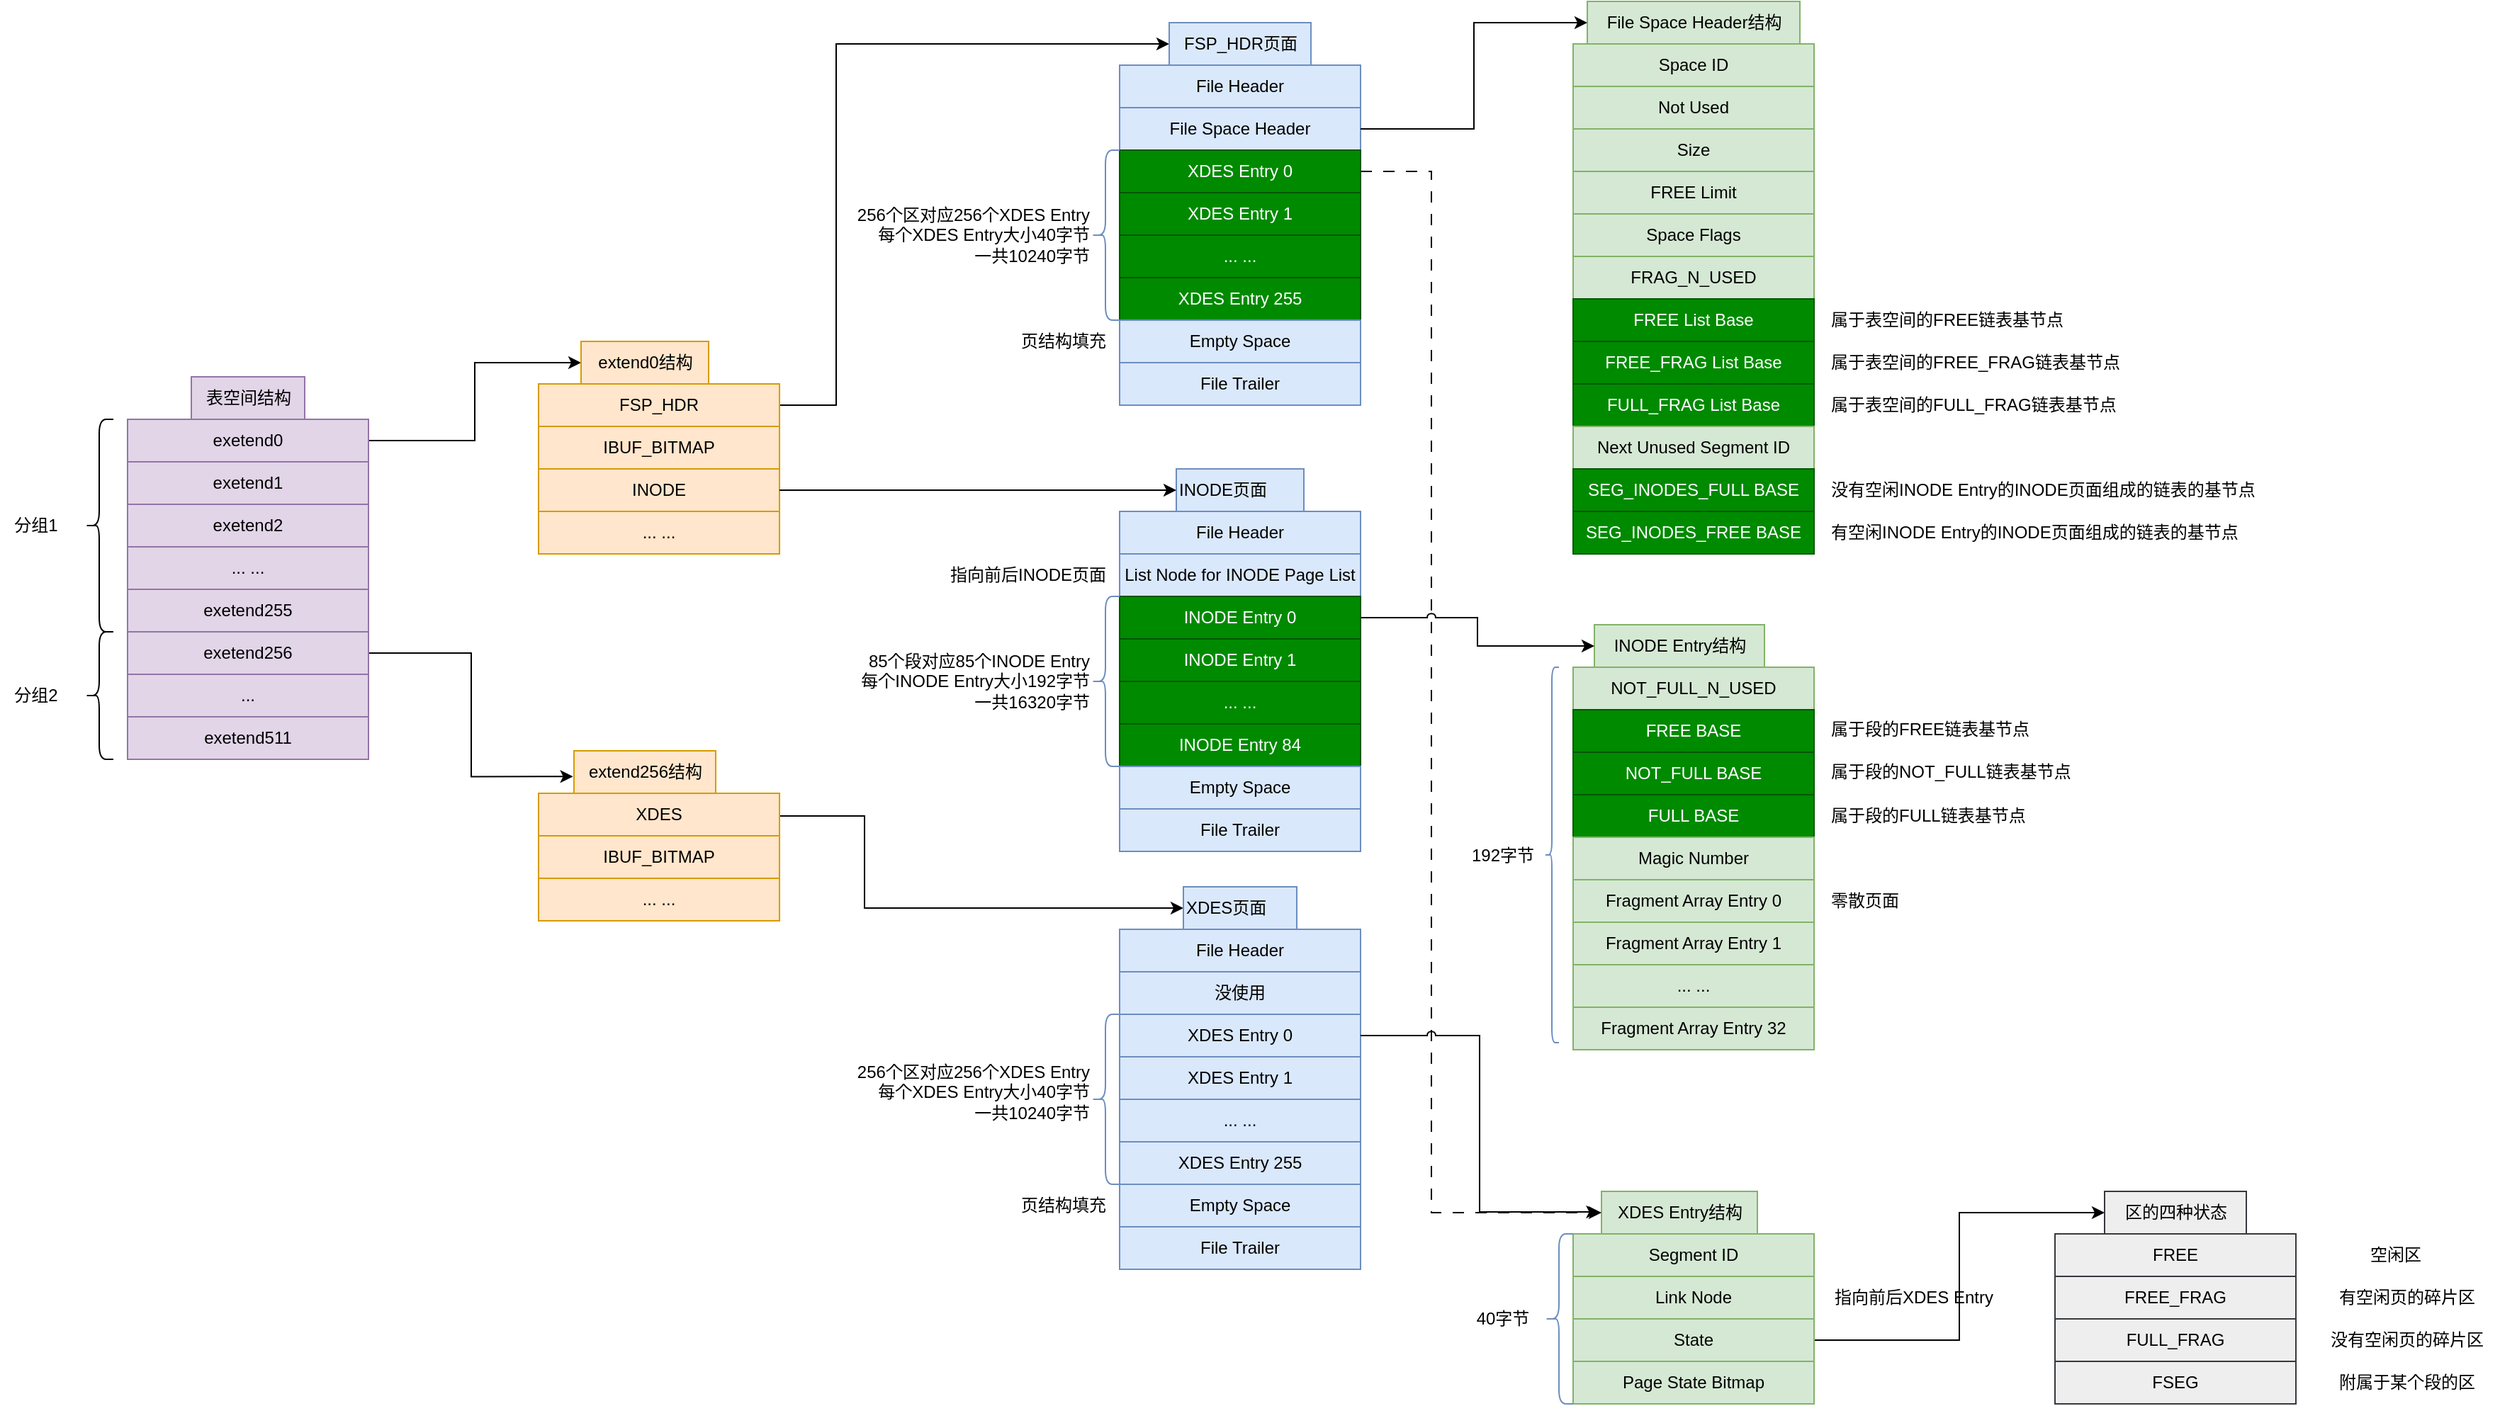 <mxfile version="28.0.4">
  <diagram name="第 1 页" id="rgwFNiHghhANI89tVdpM">
    <mxGraphModel dx="4187" dy="2652" grid="1" gridSize="10" guides="1" tooltips="1" connect="1" arrows="1" fold="1" page="1" pageScale="1" pageWidth="827" pageHeight="1169" math="0" shadow="0">
      <root>
        <mxCell id="0" />
        <mxCell id="1" parent="0" />
        <mxCell id="EhMjkwyOG2z3wr5U3yRt-1" value="" style="edgeStyle=elbowEdgeStyle;rounded=0;orthogonalLoop=1;jettySize=auto;html=1;" edge="1" parent="1" source="EhMjkwyOG2z3wr5U3yRt-2" target="EhMjkwyOG2z3wr5U3yRt-20">
          <mxGeometry relative="1" as="geometry">
            <mxPoint x="780" y="210" as="targetPoint" />
          </mxGeometry>
        </mxCell>
        <mxCell id="EhMjkwyOG2z3wr5U3yRt-2" value="&lt;font&gt;exetend0&lt;/font&gt;" style="rounded=0;whiteSpace=wrap;html=1;hachureGap=4;fontFamily=Helvetica;labelBackgroundColor=none;fillColor=#e1d5e7;strokeColor=#9673a6;" vertex="1" parent="1">
          <mxGeometry x="520" y="230" width="170" height="30" as="geometry" />
        </mxCell>
        <mxCell id="EhMjkwyOG2z3wr5U3yRt-3" value="exetend1" style="rounded=0;whiteSpace=wrap;html=1;hachureGap=4;fontFamily=Helvetica;labelBackgroundColor=none;fillColor=#e1d5e7;strokeColor=#9673a6;" vertex="1" parent="1">
          <mxGeometry x="520" y="260" width="170" height="30" as="geometry" />
        </mxCell>
        <mxCell id="EhMjkwyOG2z3wr5U3yRt-4" value="exetend2" style="rounded=0;whiteSpace=wrap;html=1;hachureGap=4;fontFamily=Helvetica;labelBackgroundColor=none;fillColor=#e1d5e7;strokeColor=#9673a6;" vertex="1" parent="1">
          <mxGeometry x="520" y="290" width="170" height="30" as="geometry" />
        </mxCell>
        <mxCell id="EhMjkwyOG2z3wr5U3yRt-5" value="... ..." style="rounded=0;whiteSpace=wrap;html=1;hachureGap=4;fontFamily=Helvetica;labelBackgroundColor=none;fillColor=#e1d5e7;strokeColor=#9673a6;" vertex="1" parent="1">
          <mxGeometry x="520" y="320" width="170" height="30" as="geometry" />
        </mxCell>
        <mxCell id="EhMjkwyOG2z3wr5U3yRt-6" value="exetend255" style="rounded=0;whiteSpace=wrap;html=1;hachureGap=4;fontFamily=Helvetica;labelBackgroundColor=none;fillColor=#e1d5e7;strokeColor=#9673a6;" vertex="1" parent="1">
          <mxGeometry x="520" y="350" width="170" height="30" as="geometry" />
        </mxCell>
        <mxCell id="EhMjkwyOG2z3wr5U3yRt-7" style="edgeStyle=orthogonalEdgeStyle;rounded=0;orthogonalLoop=1;jettySize=auto;html=1;entryX=-0.007;entryY=0.605;entryDx=0;entryDy=0;entryPerimeter=0;" edge="1" parent="1" source="EhMjkwyOG2z3wr5U3yRt-8" target="EhMjkwyOG2z3wr5U3yRt-25">
          <mxGeometry relative="1" as="geometry" />
        </mxCell>
        <mxCell id="EhMjkwyOG2z3wr5U3yRt-8" value="exetend256" style="rounded=0;whiteSpace=wrap;html=1;hachureGap=4;fontFamily=Helvetica;labelBackgroundColor=none;fillColor=#e1d5e7;strokeColor=#9673a6;" vertex="1" parent="1">
          <mxGeometry x="520" y="380" width="170" height="30" as="geometry" />
        </mxCell>
        <mxCell id="EhMjkwyOG2z3wr5U3yRt-9" value="..." style="rounded=0;whiteSpace=wrap;html=1;hachureGap=4;fontFamily=Helvetica;labelBackgroundColor=none;fillColor=#e1d5e7;strokeColor=#9673a6;" vertex="1" parent="1">
          <mxGeometry x="520" y="410" width="170" height="30" as="geometry" />
        </mxCell>
        <mxCell id="EhMjkwyOG2z3wr5U3yRt-10" value="exetend511" style="rounded=0;whiteSpace=wrap;html=1;hachureGap=4;fontFamily=Helvetica;labelBackgroundColor=none;fillColor=#e1d5e7;strokeColor=#9673a6;" vertex="1" parent="1">
          <mxGeometry x="520" y="440" width="170" height="30" as="geometry" />
        </mxCell>
        <mxCell id="EhMjkwyOG2z3wr5U3yRt-11" value="" style="shape=curlyBracket;whiteSpace=wrap;html=1;rounded=1;labelPosition=left;verticalLabelPosition=middle;align=right;verticalAlign=middle;" vertex="1" parent="1">
          <mxGeometry x="490" y="230" width="20" height="150" as="geometry" />
        </mxCell>
        <mxCell id="EhMjkwyOG2z3wr5U3yRt-12" value="分组1" style="text;html=1;align=center;verticalAlign=middle;resizable=0;points=[];autosize=1;strokeColor=none;fillColor=none;" vertex="1" parent="1">
          <mxGeometry x="430" y="290" width="50" height="30" as="geometry" />
        </mxCell>
        <mxCell id="EhMjkwyOG2z3wr5U3yRt-13" value="" style="shape=curlyBracket;whiteSpace=wrap;html=1;rounded=1;labelPosition=left;verticalLabelPosition=middle;align=right;verticalAlign=middle;" vertex="1" parent="1">
          <mxGeometry x="490" y="380" width="20" height="90" as="geometry" />
        </mxCell>
        <mxCell id="EhMjkwyOG2z3wr5U3yRt-14" value="分组2" style="text;html=1;align=center;verticalAlign=middle;resizable=0;points=[];autosize=1;strokeColor=none;fillColor=none;" vertex="1" parent="1">
          <mxGeometry x="430" y="410" width="50" height="30" as="geometry" />
        </mxCell>
        <mxCell id="EhMjkwyOG2z3wr5U3yRt-15" style="rounded=0;orthogonalLoop=1;jettySize=auto;html=1;edgeStyle=elbowEdgeStyle;exitX=1;exitY=0.5;exitDx=0;exitDy=0;" edge="1" parent="1" source="EhMjkwyOG2z3wr5U3yRt-16" target="EhMjkwyOG2z3wr5U3yRt-49">
          <mxGeometry relative="1" as="geometry">
            <mxPoint x="990" y="130" as="sourcePoint" />
            <Array as="points">
              <mxPoint x="1020" y="90" />
            </Array>
          </mxGeometry>
        </mxCell>
        <mxCell id="EhMjkwyOG2z3wr5U3yRt-16" value="&lt;font&gt;FSP_HDR&lt;/font&gt;" style="rounded=0;whiteSpace=wrap;html=1;hachureGap=4;fontFamily=Helvetica;labelBackgroundColor=none;fillColor=#ffe6cc;strokeColor=#d79b00;" vertex="1" parent="1">
          <mxGeometry x="810" y="205" width="170" height="30" as="geometry" />
        </mxCell>
        <mxCell id="EhMjkwyOG2z3wr5U3yRt-17" value="IBUF_BITMAP" style="rounded=0;whiteSpace=wrap;html=1;hachureGap=4;fontFamily=Helvetica;labelBackgroundColor=none;fillColor=#ffe6cc;strokeColor=#d79b00;" vertex="1" parent="1">
          <mxGeometry x="810" y="235" width="170" height="30" as="geometry" />
        </mxCell>
        <mxCell id="EhMjkwyOG2z3wr5U3yRt-18" value="INODE" style="rounded=0;whiteSpace=wrap;html=1;hachureGap=4;fontFamily=Helvetica;labelBackgroundColor=none;fillColor=#ffe6cc;strokeColor=#d79b00;" vertex="1" parent="1">
          <mxGeometry x="810" y="265" width="170" height="30" as="geometry" />
        </mxCell>
        <mxCell id="EhMjkwyOG2z3wr5U3yRt-19" value="... ..." style="rounded=0;whiteSpace=wrap;html=1;hachureGap=4;fontFamily=Helvetica;labelBackgroundColor=none;fillColor=#ffe6cc;strokeColor=#d79b00;" vertex="1" parent="1">
          <mxGeometry x="810" y="295" width="170" height="30" as="geometry" />
        </mxCell>
        <mxCell id="EhMjkwyOG2z3wr5U3yRt-20" value="extend0结构" style="text;html=1;align=center;verticalAlign=middle;resizable=0;points=[];autosize=1;strokeColor=#d79b00;fillColor=#ffe6cc;" vertex="1" parent="1">
          <mxGeometry x="840" y="175" width="90" height="30" as="geometry" />
        </mxCell>
        <mxCell id="EhMjkwyOG2z3wr5U3yRt-21" value="表空间结构" style="text;html=1;align=center;verticalAlign=middle;resizable=0;points=[];autosize=1;strokeColor=#9673a6;fillColor=#e1d5e7;" vertex="1" parent="1">
          <mxGeometry x="565" y="200" width="80" height="30" as="geometry" />
        </mxCell>
        <mxCell id="EhMjkwyOG2z3wr5U3yRt-82" style="edgeStyle=orthogonalEdgeStyle;rounded=0;orthogonalLoop=1;jettySize=auto;html=1;exitX=1;exitY=0.5;exitDx=0;exitDy=0;" edge="1" parent="1" source="EhMjkwyOG2z3wr5U3yRt-22" target="EhMjkwyOG2z3wr5U3yRt-75">
          <mxGeometry relative="1" as="geometry">
            <Array as="points">
              <mxPoint x="1040" y="510" />
              <mxPoint x="1040" y="575" />
            </Array>
          </mxGeometry>
        </mxCell>
        <mxCell id="EhMjkwyOG2z3wr5U3yRt-22" value="&lt;font&gt;XDES&lt;/font&gt;" style="rounded=0;whiteSpace=wrap;html=1;hachureGap=4;fontFamily=Helvetica;labelBackgroundColor=none;fillColor=#ffe6cc;strokeColor=#d79b00;" vertex="1" parent="1">
          <mxGeometry x="810" y="494" width="170" height="30" as="geometry" />
        </mxCell>
        <mxCell id="EhMjkwyOG2z3wr5U3yRt-23" value="IBUF_BITMAP" style="rounded=0;whiteSpace=wrap;html=1;hachureGap=4;fontFamily=Helvetica;labelBackgroundColor=none;fillColor=#ffe6cc;strokeColor=#d79b00;" vertex="1" parent="1">
          <mxGeometry x="810" y="524" width="170" height="30" as="geometry" />
        </mxCell>
        <mxCell id="EhMjkwyOG2z3wr5U3yRt-24" value="... ..." style="rounded=0;whiteSpace=wrap;html=1;hachureGap=4;fontFamily=Helvetica;labelBackgroundColor=none;fillColor=#ffe6cc;strokeColor=#d79b00;" vertex="1" parent="1">
          <mxGeometry x="810" y="554" width="170" height="30" as="geometry" />
        </mxCell>
        <mxCell id="EhMjkwyOG2z3wr5U3yRt-25" value="extend256结构" style="text;html=1;align=center;verticalAlign=middle;resizable=0;points=[];autosize=1;strokeColor=#d79b00;fillColor=#ffe6cc;" vertex="1" parent="1">
          <mxGeometry x="835" y="464" width="100" height="30" as="geometry" />
        </mxCell>
        <mxCell id="EhMjkwyOG2z3wr5U3yRt-26" value="Segment ID" style="rounded=0;whiteSpace=wrap;html=1;hachureGap=4;fontFamily=Helvetica;labelBackgroundColor=none;fillColor=#d5e8d4;strokeColor=#82b366;" vertex="1" parent="1">
          <mxGeometry x="1540" y="805" width="170" height="30" as="geometry" />
        </mxCell>
        <mxCell id="EhMjkwyOG2z3wr5U3yRt-27" value="Link Node" style="rounded=0;whiteSpace=wrap;html=1;hachureGap=4;fontFamily=Helvetica;labelBackgroundColor=none;fillColor=#d5e8d4;strokeColor=#82b366;" vertex="1" parent="1">
          <mxGeometry x="1540" y="835" width="170" height="30" as="geometry" />
        </mxCell>
        <mxCell id="EhMjkwyOG2z3wr5U3yRt-118" style="edgeStyle=elbowEdgeStyle;shape=connector;rounded=0;orthogonalLoop=1;jettySize=auto;html=1;strokeColor=default;align=center;verticalAlign=middle;fontFamily=Helvetica;fontSize=11;fontColor=default;labelBackgroundColor=default;endArrow=classic;" edge="1" parent="1" source="EhMjkwyOG2z3wr5U3yRt-28" target="EhMjkwyOG2z3wr5U3yRt-124">
          <mxGeometry relative="1" as="geometry">
            <mxPoint x="1840.0" y="880" as="targetPoint" />
          </mxGeometry>
        </mxCell>
        <mxCell id="EhMjkwyOG2z3wr5U3yRt-28" value="State" style="rounded=0;whiteSpace=wrap;html=1;hachureGap=4;fontFamily=Helvetica;labelBackgroundColor=none;fillColor=#d5e8d4;strokeColor=#82b366;" vertex="1" parent="1">
          <mxGeometry x="1540" y="865" width="170" height="30" as="geometry" />
        </mxCell>
        <mxCell id="EhMjkwyOG2z3wr5U3yRt-29" value="XDES Entry结构" style="text;html=1;align=center;verticalAlign=middle;resizable=0;points=[];autosize=1;strokeColor=#82b366;fillColor=#d5e8d4;" vertex="1" parent="1">
          <mxGeometry x="1560" y="775" width="110" height="30" as="geometry" />
        </mxCell>
        <mxCell id="EhMjkwyOG2z3wr5U3yRt-30" value="Page State Bitmap" style="rounded=0;whiteSpace=wrap;html=1;hachureGap=4;fontFamily=Helvetica;labelBackgroundColor=none;fillColor=#d5e8d4;strokeColor=#82b366;" vertex="1" parent="1">
          <mxGeometry x="1540" y="895" width="170" height="30" as="geometry" />
        </mxCell>
        <mxCell id="EhMjkwyOG2z3wr5U3yRt-31" value="指向前后XDES Entry" style="text;html=1;align=center;verticalAlign=middle;resizable=0;points=[];autosize=1;strokeColor=none;fillColor=none;" vertex="1" parent="1">
          <mxGeometry x="1710" y="835" width="140" height="30" as="geometry" />
        </mxCell>
        <mxCell id="EhMjkwyOG2z3wr5U3yRt-32" value="NOT_FULL_N_USED" style="rounded=0;whiteSpace=wrap;html=1;hachureGap=4;fontFamily=Helvetica;labelBackgroundColor=none;fillColor=#d5e8d4;strokeColor=#82b366;" vertex="1" parent="1">
          <mxGeometry x="1540" y="405" width="170" height="30" as="geometry" />
        </mxCell>
        <mxCell id="EhMjkwyOG2z3wr5U3yRt-33" value="FREE BASE" style="rounded=0;whiteSpace=wrap;html=1;hachureGap=4;fontFamily=Helvetica;labelBackgroundColor=none;fillColor=#008a00;strokeColor=#005700;fontColor=#ffffff;" vertex="1" parent="1">
          <mxGeometry x="1540" y="435" width="170" height="30" as="geometry" />
        </mxCell>
        <mxCell id="EhMjkwyOG2z3wr5U3yRt-34" value="NOT_FULL BASE" style="rounded=0;whiteSpace=wrap;html=1;hachureGap=4;fontFamily=Helvetica;labelBackgroundColor=none;fillColor=#008a00;strokeColor=#005700;fontColor=#ffffff;" vertex="1" parent="1">
          <mxGeometry x="1540" y="465" width="170" height="30" as="geometry" />
        </mxCell>
        <mxCell id="EhMjkwyOG2z3wr5U3yRt-35" value="INODE Entry结构" style="text;html=1;align=center;verticalAlign=middle;resizable=0;points=[];autosize=1;strokeColor=#82b366;fillColor=#d5e8d4;" vertex="1" parent="1">
          <mxGeometry x="1555" y="375" width="120" height="30" as="geometry" />
        </mxCell>
        <mxCell id="EhMjkwyOG2z3wr5U3yRt-36" value="FULL BASE" style="rounded=0;whiteSpace=wrap;html=1;hachureGap=4;fontFamily=Helvetica;labelBackgroundColor=none;fillColor=#008a00;strokeColor=#005700;fontColor=#ffffff;" vertex="1" parent="1">
          <mxGeometry x="1540" y="495" width="170" height="30" as="geometry" />
        </mxCell>
        <mxCell id="EhMjkwyOG2z3wr5U3yRt-37" value="指向前后INODE页面" style="text;html=1;align=center;verticalAlign=middle;resizable=0;points=[];autosize=1;strokeColor=none;fillColor=none;" vertex="1" parent="1">
          <mxGeometry x="1090" y="325" width="130" height="30" as="geometry" />
        </mxCell>
        <mxCell id="EhMjkwyOG2z3wr5U3yRt-38" value="Magic Number" style="rounded=0;whiteSpace=wrap;html=1;hachureGap=4;fontFamily=Helvetica;labelBackgroundColor=none;fillColor=#d5e8d4;strokeColor=#82b366;" vertex="1" parent="1">
          <mxGeometry x="1540" y="525" width="170" height="30" as="geometry" />
        </mxCell>
        <mxCell id="EhMjkwyOG2z3wr5U3yRt-39" value="Fragment Array Entry 0" style="rounded=0;whiteSpace=wrap;html=1;hachureGap=4;fontFamily=Helvetica;labelBackgroundColor=none;fillColor=#d5e8d4;strokeColor=#82b366;" vertex="1" parent="1">
          <mxGeometry x="1540" y="555" width="170" height="30" as="geometry" />
        </mxCell>
        <mxCell id="EhMjkwyOG2z3wr5U3yRt-40" value="Fragment Array Entry 1" style="rounded=0;whiteSpace=wrap;html=1;hachureGap=4;fontFamily=Helvetica;labelBackgroundColor=none;fillColor=#d5e8d4;strokeColor=#82b366;" vertex="1" parent="1">
          <mxGeometry x="1540" y="585" width="170" height="30" as="geometry" />
        </mxCell>
        <mxCell id="EhMjkwyOG2z3wr5U3yRt-41" value="... ..." style="rounded=0;whiteSpace=wrap;html=1;hachureGap=4;fontFamily=Helvetica;labelBackgroundColor=none;fillColor=#d5e8d4;strokeColor=#82b366;" vertex="1" parent="1">
          <mxGeometry x="1540" y="615" width="170" height="30" as="geometry" />
        </mxCell>
        <mxCell id="EhMjkwyOG2z3wr5U3yRt-42" value="Fragment Array Entry 32" style="rounded=0;whiteSpace=wrap;html=1;hachureGap=4;fontFamily=Helvetica;labelBackgroundColor=none;fillColor=#d5e8d4;strokeColor=#82b366;" vertex="1" parent="1">
          <mxGeometry x="1540" y="645" width="170" height="30" as="geometry" />
        </mxCell>
        <mxCell id="EhMjkwyOG2z3wr5U3yRt-43" value="零散页面" style="text;html=1;align=left;verticalAlign=middle;resizable=0;points=[];autosize=1;strokeColor=none;fillColor=none;" vertex="1" parent="1">
          <mxGeometry x="1720" y="555" width="70" height="30" as="geometry" />
        </mxCell>
        <mxCell id="EhMjkwyOG2z3wr5U3yRt-44" value="File Header" style="rounded=0;whiteSpace=wrap;html=1;hachureGap=4;fontFamily=Helvetica;labelBackgroundColor=none;fillColor=#dae8fc;strokeColor=#6c8ebf;" vertex="1" parent="1">
          <mxGeometry x="1220" y="-20" width="170" height="30" as="geometry" />
        </mxCell>
        <mxCell id="EhMjkwyOG2z3wr5U3yRt-45" value="File Space Header" style="rounded=0;whiteSpace=wrap;html=1;hachureGap=4;fontFamily=Helvetica;labelBackgroundColor=none;fillColor=#dae8fc;strokeColor=#6c8ebf;" vertex="1" parent="1">
          <mxGeometry x="1220" y="10" width="170" height="30" as="geometry" />
        </mxCell>
        <mxCell id="EhMjkwyOG2z3wr5U3yRt-108" style="edgeStyle=elbowEdgeStyle;shape=connector;rounded=0;orthogonalLoop=1;jettySize=auto;html=1;strokeColor=default;align=center;verticalAlign=middle;fontFamily=Helvetica;fontSize=11;fontColor=default;labelBackgroundColor=default;endArrow=classic;jumpStyle=arc;dashed=1;dashPattern=8 8;" edge="1" parent="1" source="EhMjkwyOG2z3wr5U3yRt-46">
          <mxGeometry relative="1" as="geometry">
            <mxPoint x="1560.0" y="790.0" as="targetPoint" />
            <Array as="points">
              <mxPoint x="1440" y="430" />
            </Array>
          </mxGeometry>
        </mxCell>
        <mxCell id="EhMjkwyOG2z3wr5U3yRt-46" value="&lt;span style=&quot;text-wrap-mode: nowrap;&quot;&gt;XDES Entry 0&lt;/span&gt;" style="rounded=0;whiteSpace=wrap;html=1;hachureGap=4;fontFamily=Helvetica;labelBackgroundColor=none;fillColor=#008a00;strokeColor=#005700;fontColor=#ffffff;" vertex="1" parent="1">
          <mxGeometry x="1220" y="40" width="170" height="30" as="geometry" />
        </mxCell>
        <mxCell id="EhMjkwyOG2z3wr5U3yRt-47" value="&lt;span style=&quot;text-wrap-mode: nowrap;&quot;&gt;XDES Entry 1&lt;/span&gt;" style="rounded=0;whiteSpace=wrap;html=1;hachureGap=4;fontFamily=Helvetica;labelBackgroundColor=none;fillColor=#008a00;strokeColor=#005700;fontColor=#ffffff;" vertex="1" parent="1">
          <mxGeometry x="1220" y="70" width="170" height="30" as="geometry" />
        </mxCell>
        <mxCell id="EhMjkwyOG2z3wr5U3yRt-48" value="... ..." style="rounded=0;whiteSpace=wrap;html=1;hachureGap=4;fontFamily=Helvetica;labelBackgroundColor=none;fillColor=#008a00;strokeColor=#005700;fontColor=#ffffff;" vertex="1" parent="1">
          <mxGeometry x="1220" y="100" width="170" height="30" as="geometry" />
        </mxCell>
        <mxCell id="EhMjkwyOG2z3wr5U3yRt-49" value="FSP_HDR页面" style="text;html=1;align=center;verticalAlign=middle;resizable=0;points=[];autosize=1;strokeColor=#6c8ebf;fillColor=#dae8fc;" vertex="1" parent="1">
          <mxGeometry x="1255" y="-50" width="100" height="30" as="geometry" />
        </mxCell>
        <mxCell id="EhMjkwyOG2z3wr5U3yRt-50" value="&lt;span style=&quot;text-wrap-mode: nowrap;&quot;&gt;XDES Entry 255&lt;/span&gt;" style="rounded=0;whiteSpace=wrap;html=1;hachureGap=4;fontFamily=Helvetica;labelBackgroundColor=none;fillColor=#008a00;strokeColor=#005700;fontColor=#ffffff;" vertex="1" parent="1">
          <mxGeometry x="1220" y="130" width="170" height="30" as="geometry" />
        </mxCell>
        <mxCell id="EhMjkwyOG2z3wr5U3yRt-51" value="" style="shape=curlyBracket;whiteSpace=wrap;html=1;rounded=1;labelPosition=left;verticalLabelPosition=middle;align=right;verticalAlign=middle;rotation=0;fillColor=#dae8fc;strokeColor=#6c8ebf;" vertex="1" parent="1">
          <mxGeometry x="1200" y="40" width="20" height="120" as="geometry" />
        </mxCell>
        <mxCell id="EhMjkwyOG2z3wr5U3yRt-52" value="256个区对应256个XDES Entry&lt;br&gt;每个XDES Entry大小40字节&lt;br&gt;一共10240字节" style="text;html=1;align=right;verticalAlign=middle;resizable=0;points=[];autosize=1;strokeColor=none;fillColor=none;" vertex="1" parent="1">
          <mxGeometry x="1010" y="70" width="190" height="60" as="geometry" />
        </mxCell>
        <mxCell id="EhMjkwyOG2z3wr5U3yRt-53" value="&lt;span style=&quot;text-wrap-mode: nowrap;&quot;&gt;Empty Space&lt;/span&gt;" style="rounded=0;whiteSpace=wrap;html=1;hachureGap=4;fontFamily=Helvetica;labelBackgroundColor=none;fillColor=#dae8fc;strokeColor=#6c8ebf;" vertex="1" parent="1">
          <mxGeometry x="1220" y="160" width="170" height="30" as="geometry" />
        </mxCell>
        <mxCell id="EhMjkwyOG2z3wr5U3yRt-54" value="File Trailer" style="rounded=0;whiteSpace=wrap;html=1;hachureGap=4;fontFamily=Helvetica;labelBackgroundColor=none;fillColor=#dae8fc;strokeColor=#6c8ebf;" vertex="1" parent="1">
          <mxGeometry x="1220" y="190" width="170" height="30" as="geometry" />
        </mxCell>
        <mxCell id="EhMjkwyOG2z3wr5U3yRt-55" value="页结构填充" style="text;html=1;align=center;verticalAlign=middle;resizable=0;points=[];autosize=1;strokeColor=none;fillColor=none;" vertex="1" parent="1">
          <mxGeometry x="1140" y="160" width="80" height="30" as="geometry" />
        </mxCell>
        <mxCell id="EhMjkwyOG2z3wr5U3yRt-56" value="Space ID" style="rounded=0;whiteSpace=wrap;html=1;hachureGap=4;fontFamily=Helvetica;labelBackgroundColor=none;fillColor=#d5e8d4;strokeColor=#82b366;" vertex="1" parent="1">
          <mxGeometry x="1540" y="-35" width="170" height="30" as="geometry" />
        </mxCell>
        <mxCell id="EhMjkwyOG2z3wr5U3yRt-57" value="Not Used" style="rounded=0;whiteSpace=wrap;html=1;hachureGap=4;fontFamily=Helvetica;labelBackgroundColor=none;fillColor=#d5e8d4;strokeColor=#82b366;" vertex="1" parent="1">
          <mxGeometry x="1540" y="-5" width="170" height="30" as="geometry" />
        </mxCell>
        <mxCell id="EhMjkwyOG2z3wr5U3yRt-58" value="&lt;span style=&quot;text-wrap-mode: nowrap;&quot;&gt;Size&lt;/span&gt;" style="rounded=0;whiteSpace=wrap;html=1;hachureGap=4;fontFamily=Helvetica;labelBackgroundColor=none;fillColor=#d5e8d4;strokeColor=#82b366;" vertex="1" parent="1">
          <mxGeometry x="1540" y="25" width="170" height="30" as="geometry" />
        </mxCell>
        <mxCell id="EhMjkwyOG2z3wr5U3yRt-59" value="FREE Limit" style="rounded=0;whiteSpace=wrap;html=1;hachureGap=4;fontFamily=Helvetica;labelBackgroundColor=none;fillColor=#d5e8d4;strokeColor=#82b366;" vertex="1" parent="1">
          <mxGeometry x="1540" y="55" width="170" height="30" as="geometry" />
        </mxCell>
        <mxCell id="EhMjkwyOG2z3wr5U3yRt-60" value="Space Flags" style="rounded=0;whiteSpace=wrap;html=1;hachureGap=4;fontFamily=Helvetica;labelBackgroundColor=none;fillColor=#d5e8d4;strokeColor=#82b366;" vertex="1" parent="1">
          <mxGeometry x="1540" y="85" width="170" height="30" as="geometry" />
        </mxCell>
        <mxCell id="EhMjkwyOG2z3wr5U3yRt-61" value="File Space Header结构" style="text;html=1;align=center;verticalAlign=middle;resizable=0;points=[];autosize=1;strokeColor=#82b366;fillColor=#d5e8d4;" vertex="1" parent="1">
          <mxGeometry x="1550" y="-65" width="150" height="30" as="geometry" />
        </mxCell>
        <mxCell id="EhMjkwyOG2z3wr5U3yRt-62" value="FRAG_N_USED" style="rounded=0;whiteSpace=wrap;html=1;hachureGap=4;fontFamily=Helvetica;labelBackgroundColor=none;fillColor=#d5e8d4;strokeColor=#82b366;" vertex="1" parent="1">
          <mxGeometry x="1540" y="115" width="170" height="30" as="geometry" />
        </mxCell>
        <mxCell id="EhMjkwyOG2z3wr5U3yRt-63" value="FREE List Base" style="rounded=0;whiteSpace=wrap;html=1;hachureGap=4;fontFamily=Helvetica;labelBackgroundColor=none;fillColor=#008a00;strokeColor=#005700;fontColor=#ffffff;" vertex="1" parent="1">
          <mxGeometry x="1540" y="145" width="170" height="30" as="geometry" />
        </mxCell>
        <mxCell id="EhMjkwyOG2z3wr5U3yRt-64" value="FREE_FRAG List Base" style="rounded=0;whiteSpace=wrap;html=1;hachureGap=4;fontFamily=Helvetica;labelBackgroundColor=none;fillColor=#008a00;strokeColor=#005700;fontColor=#ffffff;" vertex="1" parent="1">
          <mxGeometry x="1540" y="175" width="170" height="30" as="geometry" />
        </mxCell>
        <mxCell id="EhMjkwyOG2z3wr5U3yRt-65" style="edgeStyle=elbowEdgeStyle;rounded=0;orthogonalLoop=1;jettySize=auto;html=1;exitX=1;exitY=0.5;exitDx=0;exitDy=0;" edge="1" parent="1" source="EhMjkwyOG2z3wr5U3yRt-45" target="EhMjkwyOG2z3wr5U3yRt-61">
          <mxGeometry relative="1" as="geometry">
            <mxPoint x="1520" y="-30" as="targetPoint" />
          </mxGeometry>
        </mxCell>
        <mxCell id="EhMjkwyOG2z3wr5U3yRt-66" value="FULL_FRAG List Base" style="rounded=0;whiteSpace=wrap;html=1;hachureGap=4;fontFamily=Helvetica;labelBackgroundColor=none;fillColor=#008a00;strokeColor=#005700;fontColor=#ffffff;" vertex="1" parent="1">
          <mxGeometry x="1540" y="205" width="170" height="30" as="geometry" />
        </mxCell>
        <mxCell id="EhMjkwyOG2z3wr5U3yRt-67" value="Next Unused Segment ID" style="rounded=0;whiteSpace=wrap;html=1;hachureGap=4;fontFamily=Helvetica;labelBackgroundColor=none;fillColor=#d5e8d4;strokeColor=#82b366;" vertex="1" parent="1">
          <mxGeometry x="1540" y="235" width="170" height="30" as="geometry" />
        </mxCell>
        <mxCell id="EhMjkwyOG2z3wr5U3yRt-68" value="SEG_INODES_FULL BASE" style="rounded=0;whiteSpace=wrap;html=1;hachureGap=4;fontFamily=Helvetica;labelBackgroundColor=none;fillColor=#008a00;strokeColor=#005700;fontColor=#ffffff;" vertex="1" parent="1">
          <mxGeometry x="1540" y="265" width="170" height="30" as="geometry" />
        </mxCell>
        <mxCell id="EhMjkwyOG2z3wr5U3yRt-69" value="SEG_INODES_FREE BASE" style="rounded=0;whiteSpace=wrap;html=1;hachureGap=4;fontFamily=Helvetica;labelBackgroundColor=none;fillColor=#008a00;strokeColor=#005700;fontColor=#ffffff;" vertex="1" parent="1">
          <mxGeometry x="1540" y="295" width="170" height="30" as="geometry" />
        </mxCell>
        <mxCell id="EhMjkwyOG2z3wr5U3yRt-70" value="File Header" style="rounded=0;whiteSpace=wrap;html=1;hachureGap=4;fontFamily=Helvetica;labelBackgroundColor=none;fillColor=#dae8fc;strokeColor=#6c8ebf;" vertex="1" parent="1">
          <mxGeometry x="1220" y="590" width="170" height="30" as="geometry" />
        </mxCell>
        <mxCell id="EhMjkwyOG2z3wr5U3yRt-71" value="没使用" style="rounded=0;whiteSpace=wrap;html=1;hachureGap=4;fontFamily=Helvetica;labelBackgroundColor=none;fillColor=#dae8fc;strokeColor=#6c8ebf;" vertex="1" parent="1">
          <mxGeometry x="1220" y="620" width="170" height="30" as="geometry" />
        </mxCell>
        <mxCell id="EhMjkwyOG2z3wr5U3yRt-72" value="&lt;span style=&quot;text-wrap-mode: nowrap;&quot;&gt;XDES Entry 0&lt;/span&gt;" style="rounded=0;whiteSpace=wrap;html=1;hachureGap=4;fontFamily=Helvetica;labelBackgroundColor=none;fillColor=#dae8fc;strokeColor=#6c8ebf;" vertex="1" parent="1">
          <mxGeometry x="1220" y="650" width="170" height="30" as="geometry" />
        </mxCell>
        <mxCell id="EhMjkwyOG2z3wr5U3yRt-73" value="&lt;span style=&quot;text-wrap-mode: nowrap;&quot;&gt;XDES Entry 1&lt;/span&gt;" style="rounded=0;whiteSpace=wrap;html=1;hachureGap=4;fontFamily=Helvetica;labelBackgroundColor=none;fillColor=#dae8fc;strokeColor=#6c8ebf;" vertex="1" parent="1">
          <mxGeometry x="1220" y="680" width="170" height="30" as="geometry" />
        </mxCell>
        <mxCell id="EhMjkwyOG2z3wr5U3yRt-74" value="... ..." style="rounded=0;whiteSpace=wrap;html=1;hachureGap=4;fontFamily=Helvetica;labelBackgroundColor=none;fillColor=#dae8fc;strokeColor=#6c8ebf;" vertex="1" parent="1">
          <mxGeometry x="1220" y="710" width="170" height="30" as="geometry" />
        </mxCell>
        <mxCell id="EhMjkwyOG2z3wr5U3yRt-75" value="XDES页面" style="text;html=1;align=left;verticalAlign=middle;resizable=0;points=[];autosize=1;strokeColor=#6c8ebf;fillColor=#dae8fc;" vertex="1" parent="1">
          <mxGeometry x="1265" y="560" width="80" height="30" as="geometry" />
        </mxCell>
        <mxCell id="EhMjkwyOG2z3wr5U3yRt-76" value="&lt;span style=&quot;text-wrap-mode: nowrap;&quot;&gt;XDES Entry 255&lt;/span&gt;" style="rounded=0;whiteSpace=wrap;html=1;hachureGap=4;fontFamily=Helvetica;labelBackgroundColor=none;fillColor=#dae8fc;strokeColor=#6c8ebf;" vertex="1" parent="1">
          <mxGeometry x="1220" y="740" width="170" height="30" as="geometry" />
        </mxCell>
        <mxCell id="EhMjkwyOG2z3wr5U3yRt-77" value="" style="shape=curlyBracket;whiteSpace=wrap;html=1;rounded=1;labelPosition=left;verticalLabelPosition=middle;align=right;verticalAlign=middle;rotation=0;fillColor=#dae8fc;strokeColor=#6c8ebf;" vertex="1" parent="1">
          <mxGeometry x="1200" y="650" width="20" height="120" as="geometry" />
        </mxCell>
        <mxCell id="EhMjkwyOG2z3wr5U3yRt-78" value="256个区对应256个XDES Entry&lt;br&gt;每个XDES Entry大小40字节&lt;br&gt;一共10240字节" style="text;html=1;align=right;verticalAlign=middle;resizable=0;points=[];autosize=1;strokeColor=none;fillColor=none;" vertex="1" parent="1">
          <mxGeometry x="1010" y="675" width="190" height="60" as="geometry" />
        </mxCell>
        <mxCell id="EhMjkwyOG2z3wr5U3yRt-79" value="&lt;span style=&quot;text-wrap-mode: nowrap;&quot;&gt;Empty Space&lt;/span&gt;" style="rounded=0;whiteSpace=wrap;html=1;hachureGap=4;fontFamily=Helvetica;labelBackgroundColor=none;fillColor=#dae8fc;strokeColor=#6c8ebf;" vertex="1" parent="1">
          <mxGeometry x="1220" y="770" width="170" height="30" as="geometry" />
        </mxCell>
        <mxCell id="EhMjkwyOG2z3wr5U3yRt-80" value="File Trailer" style="rounded=0;whiteSpace=wrap;html=1;hachureGap=4;fontFamily=Helvetica;labelBackgroundColor=none;fillColor=#dae8fc;strokeColor=#6c8ebf;" vertex="1" parent="1">
          <mxGeometry x="1220" y="800" width="170" height="30" as="geometry" />
        </mxCell>
        <mxCell id="EhMjkwyOG2z3wr5U3yRt-81" value="页结构填充" style="text;html=1;align=center;verticalAlign=middle;resizable=0;points=[];autosize=1;strokeColor=none;fillColor=none;" vertex="1" parent="1">
          <mxGeometry x="1140" y="770" width="80" height="30" as="geometry" />
        </mxCell>
        <mxCell id="EhMjkwyOG2z3wr5U3yRt-83" value="File Header" style="rounded=0;whiteSpace=wrap;html=1;hachureGap=4;fontFamily=Helvetica;labelBackgroundColor=none;fillColor=#dae8fc;strokeColor=#6c8ebf;" vertex="1" parent="1">
          <mxGeometry x="1220" y="295" width="170" height="30" as="geometry" />
        </mxCell>
        <mxCell id="EhMjkwyOG2z3wr5U3yRt-84" value="List Node for INODE Page List" style="rounded=0;whiteSpace=wrap;html=1;hachureGap=4;fontFamily=Helvetica;labelBackgroundColor=none;fillColor=#dae8fc;strokeColor=#6c8ebf;" vertex="1" parent="1">
          <mxGeometry x="1220" y="325" width="170" height="30" as="geometry" />
        </mxCell>
        <mxCell id="EhMjkwyOG2z3wr5U3yRt-98" style="edgeStyle=elbowEdgeStyle;shape=connector;rounded=0;orthogonalLoop=1;jettySize=auto;html=1;strokeColor=default;align=center;verticalAlign=middle;fontFamily=Helvetica;fontSize=11;fontColor=default;labelBackgroundColor=default;endArrow=classic;jumpStyle=arc;" edge="1" parent="1" source="EhMjkwyOG2z3wr5U3yRt-85" target="EhMjkwyOG2z3wr5U3yRt-35">
          <mxGeometry relative="1" as="geometry" />
        </mxCell>
        <mxCell id="EhMjkwyOG2z3wr5U3yRt-85" value="&lt;span style=&quot;text-wrap-mode: nowrap;&quot;&gt;INODE Entry 0&lt;/span&gt;" style="rounded=0;whiteSpace=wrap;html=1;hachureGap=4;fontFamily=Helvetica;labelBackgroundColor=none;fillColor=#008a00;strokeColor=#005700;fontColor=#ffffff;" vertex="1" parent="1">
          <mxGeometry x="1220" y="355" width="170" height="30" as="geometry" />
        </mxCell>
        <mxCell id="EhMjkwyOG2z3wr5U3yRt-86" value="&lt;span style=&quot;text-wrap-mode: nowrap;&quot;&gt;INODE&lt;/span&gt;&lt;span style=&quot;text-wrap-mode: nowrap;&quot;&gt;&amp;nbsp;Entry 1&lt;/span&gt;" style="rounded=0;whiteSpace=wrap;html=1;hachureGap=4;fontFamily=Helvetica;labelBackgroundColor=none;fillColor=#008a00;strokeColor=#005700;fontColor=#ffffff;" vertex="1" parent="1">
          <mxGeometry x="1220" y="385" width="170" height="30" as="geometry" />
        </mxCell>
        <mxCell id="EhMjkwyOG2z3wr5U3yRt-87" value="... ..." style="rounded=0;whiteSpace=wrap;html=1;hachureGap=4;fontFamily=Helvetica;labelBackgroundColor=none;fillColor=#008a00;strokeColor=#005700;fontColor=#ffffff;" vertex="1" parent="1">
          <mxGeometry x="1220" y="415" width="170" height="30" as="geometry" />
        </mxCell>
        <mxCell id="EhMjkwyOG2z3wr5U3yRt-88" value="INODE页面" style="text;html=1;align=left;verticalAlign=middle;resizable=0;points=[];autosize=1;strokeColor=#6c8ebf;fillColor=#dae8fc;" vertex="1" parent="1">
          <mxGeometry x="1260" y="265" width="90" height="30" as="geometry" />
        </mxCell>
        <mxCell id="EhMjkwyOG2z3wr5U3yRt-89" value="&lt;span style=&quot;text-wrap-mode: nowrap;&quot;&gt;INODE&lt;/span&gt;&lt;span style=&quot;text-wrap-mode: nowrap;&quot;&gt;&amp;nbsp;Entry 84&lt;/span&gt;" style="rounded=0;whiteSpace=wrap;html=1;hachureGap=4;fontFamily=Helvetica;labelBackgroundColor=none;fillColor=#008a00;strokeColor=#005700;fontColor=#ffffff;" vertex="1" parent="1">
          <mxGeometry x="1220" y="445" width="170" height="30" as="geometry" />
        </mxCell>
        <mxCell id="EhMjkwyOG2z3wr5U3yRt-91" value="&lt;span style=&quot;text-wrap-mode: nowrap;&quot;&gt;Empty Space&lt;/span&gt;" style="rounded=0;whiteSpace=wrap;html=1;hachureGap=4;fontFamily=Helvetica;labelBackgroundColor=none;fillColor=#dae8fc;strokeColor=#6c8ebf;" vertex="1" parent="1">
          <mxGeometry x="1220" y="475" width="170" height="30" as="geometry" />
        </mxCell>
        <mxCell id="EhMjkwyOG2z3wr5U3yRt-92" value="File Trailer" style="rounded=0;whiteSpace=wrap;html=1;hachureGap=4;fontFamily=Helvetica;labelBackgroundColor=none;fillColor=#dae8fc;strokeColor=#6c8ebf;" vertex="1" parent="1">
          <mxGeometry x="1220" y="505" width="170" height="30" as="geometry" />
        </mxCell>
        <mxCell id="EhMjkwyOG2z3wr5U3yRt-93" style="edgeStyle=elbowEdgeStyle;rounded=0;orthogonalLoop=1;jettySize=auto;html=1;" edge="1" parent="1" source="EhMjkwyOG2z3wr5U3yRt-18" target="EhMjkwyOG2z3wr5U3yRt-88">
          <mxGeometry relative="1" as="geometry" />
        </mxCell>
        <mxCell id="EhMjkwyOG2z3wr5U3yRt-94" value="85个段对应85个INODE Entry&lt;br&gt;每个INODE Entry大小192字节&lt;br&gt;一共16320字节" style="text;html=1;align=right;verticalAlign=middle;resizable=0;points=[];autosize=1;strokeColor=none;fillColor=none;" vertex="1" parent="1">
          <mxGeometry x="1020" y="385" width="180" height="60" as="geometry" />
        </mxCell>
        <mxCell id="EhMjkwyOG2z3wr5U3yRt-95" value="" style="shape=curlyBracket;whiteSpace=wrap;html=1;rounded=1;labelPosition=left;verticalLabelPosition=middle;align=right;verticalAlign=middle;rotation=0;fillColor=#dae8fc;strokeColor=#6c8ebf;" vertex="1" parent="1">
          <mxGeometry x="1200" y="355" width="20" height="120" as="geometry" />
        </mxCell>
        <mxCell id="EhMjkwyOG2z3wr5U3yRt-97" style="edgeStyle=elbowEdgeStyle;rounded=0;orthogonalLoop=1;jettySize=auto;html=1;fontFamily=Helvetica;fontSize=12;fontColor=default;autosize=1;resizable=0;entryX=-0.016;entryY=0.483;entryDx=0;entryDy=0;entryPerimeter=0;jumpStyle=arc;" edge="1" parent="1" source="EhMjkwyOG2z3wr5U3yRt-72" target="EhMjkwyOG2z3wr5U3yRt-29">
          <mxGeometry relative="1" as="geometry">
            <mxPoint x="1605" y="560" as="targetPoint" />
          </mxGeometry>
        </mxCell>
        <mxCell id="EhMjkwyOG2z3wr5U3yRt-109" value="" style="shape=curlyBracket;whiteSpace=wrap;html=1;rounded=1;labelPosition=left;verticalLabelPosition=middle;align=right;verticalAlign=middle;rotation=0;fillColor=#dae8fc;strokeColor=#6c8ebf;" vertex="1" parent="1">
          <mxGeometry x="1520" y="805" width="20" height="120" as="geometry" />
        </mxCell>
        <mxCell id="EhMjkwyOG2z3wr5U3yRt-110" value="40字节" style="text;html=1;align=center;verticalAlign=middle;resizable=0;points=[];autosize=1;strokeColor=none;fillColor=none;" vertex="1" parent="1">
          <mxGeometry x="1460" y="850" width="60" height="30" as="geometry" />
        </mxCell>
        <mxCell id="EhMjkwyOG2z3wr5U3yRt-111" value="" style="shape=curlyBracket;whiteSpace=wrap;html=1;rounded=1;labelPosition=left;verticalLabelPosition=middle;align=right;verticalAlign=middle;rotation=0;fillColor=#dae8fc;strokeColor=#6c8ebf;" vertex="1" parent="1">
          <mxGeometry x="1520" y="405" width="10" height="265" as="geometry" />
        </mxCell>
        <mxCell id="EhMjkwyOG2z3wr5U3yRt-112" value="192字节" style="text;html=1;align=center;verticalAlign=middle;resizable=0;points=[];autosize=1;strokeColor=none;fillColor=none;" vertex="1" parent="1">
          <mxGeometry x="1455" y="522.5" width="70" height="30" as="geometry" />
        </mxCell>
        <mxCell id="EhMjkwyOG2z3wr5U3yRt-113" value="没有空闲INODE Entry的INODE页面组成的链表的基节点" style="text;html=1;align=left;verticalAlign=middle;resizable=0;points=[];autosize=1;strokeColor=none;fillColor=none;" vertex="1" parent="1">
          <mxGeometry x="1720" y="265" width="320" height="30" as="geometry" />
        </mxCell>
        <mxCell id="EhMjkwyOG2z3wr5U3yRt-114" value="有空闲INODE Entry的INODE页面组成的链表的基节点" style="text;html=1;align=left;verticalAlign=middle;resizable=0;points=[];autosize=1;strokeColor=none;fillColor=none;" vertex="1" parent="1">
          <mxGeometry x="1720" y="295" width="310" height="30" as="geometry" />
        </mxCell>
        <mxCell id="EhMjkwyOG2z3wr5U3yRt-115" value="属于段的FREE链表基节点" style="text;html=1;align=left;verticalAlign=middle;resizable=0;points=[];autosize=1;strokeColor=none;fillColor=none;" vertex="1" parent="1">
          <mxGeometry x="1720" y="434" width="160" height="30" as="geometry" />
        </mxCell>
        <mxCell id="EhMjkwyOG2z3wr5U3yRt-116" value="属于段的NOT_FULL链表基节点" style="text;html=1;align=left;verticalAlign=middle;resizable=0;points=[];autosize=1;strokeColor=none;fillColor=none;" vertex="1" parent="1">
          <mxGeometry x="1720" y="464" width="190" height="30" as="geometry" />
        </mxCell>
        <mxCell id="EhMjkwyOG2z3wr5U3yRt-117" value="属于段的FULL链表基节点" style="text;html=1;align=left;verticalAlign=middle;resizable=0;points=[];autosize=1;strokeColor=none;fillColor=none;" vertex="1" parent="1">
          <mxGeometry x="1720" y="495" width="160" height="30" as="geometry" />
        </mxCell>
        <mxCell id="EhMjkwyOG2z3wr5U3yRt-119" value="FREE" style="rounded=0;whiteSpace=wrap;html=1;hachureGap=4;fontFamily=Helvetica;labelBackgroundColor=none;fillColor=#eeeeee;strokeColor=#36393d;" vertex="1" parent="1">
          <mxGeometry x="1880" y="805" width="170" height="30" as="geometry" />
        </mxCell>
        <mxCell id="EhMjkwyOG2z3wr5U3yRt-120" value="FREE_FRAG" style="rounded=0;whiteSpace=wrap;html=1;hachureGap=4;fontFamily=Helvetica;labelBackgroundColor=none;fillColor=#eeeeee;strokeColor=#36393d;" vertex="1" parent="1">
          <mxGeometry x="1880" y="835" width="170" height="30" as="geometry" />
        </mxCell>
        <mxCell id="EhMjkwyOG2z3wr5U3yRt-121" value="FULL_FRAG" style="rounded=0;whiteSpace=wrap;html=1;hachureGap=4;fontFamily=Helvetica;labelBackgroundColor=none;fillColor=#eeeeee;strokeColor=#36393d;" vertex="1" parent="1">
          <mxGeometry x="1880" y="865" width="170" height="30" as="geometry" />
        </mxCell>
        <mxCell id="EhMjkwyOG2z3wr5U3yRt-122" value="FSEG" style="rounded=0;whiteSpace=wrap;html=1;hachureGap=4;fontFamily=Helvetica;labelBackgroundColor=none;fillColor=#eeeeee;strokeColor=#36393d;" vertex="1" parent="1">
          <mxGeometry x="1880" y="895" width="170" height="30" as="geometry" />
        </mxCell>
        <mxCell id="EhMjkwyOG2z3wr5U3yRt-124" value="区的四种状态" style="text;html=1;align=center;verticalAlign=middle;resizable=0;points=[];autosize=1;strokeColor=#36393d;fillColor=#eeeeee;" vertex="1" parent="1">
          <mxGeometry x="1915" y="775" width="100" height="30" as="geometry" />
        </mxCell>
        <mxCell id="EhMjkwyOG2z3wr5U3yRt-125" value="空闲区" style="text;html=1;align=center;verticalAlign=middle;resizable=0;points=[];autosize=1;strokeColor=none;fillColor=none;" vertex="1" parent="1">
          <mxGeometry x="2090" y="805" width="60" height="30" as="geometry" />
        </mxCell>
        <mxCell id="EhMjkwyOG2z3wr5U3yRt-126" value="有空闲页的碎片区" style="text;html=1;align=center;verticalAlign=middle;resizable=0;points=[];autosize=1;strokeColor=none;fillColor=none;" vertex="1" parent="1">
          <mxGeometry x="2068" y="835" width="120" height="30" as="geometry" />
        </mxCell>
        <mxCell id="EhMjkwyOG2z3wr5U3yRt-127" value="没有空闲页的碎片区" style="text;html=1;align=center;verticalAlign=middle;resizable=0;points=[];autosize=1;strokeColor=none;fillColor=none;" vertex="1" parent="1">
          <mxGeometry x="2063" y="865" width="130" height="30" as="geometry" />
        </mxCell>
        <mxCell id="EhMjkwyOG2z3wr5U3yRt-128" value="附属于某个段的区" style="text;html=1;align=center;verticalAlign=middle;resizable=0;points=[];autosize=1;strokeColor=none;fillColor=none;" vertex="1" parent="1">
          <mxGeometry x="2068" y="895" width="120" height="30" as="geometry" />
        </mxCell>
        <mxCell id="EhMjkwyOG2z3wr5U3yRt-130" value="属于表空间的FREE_FRAG链表基节点" style="text;html=1;align=left;verticalAlign=middle;resizable=0;points=[];autosize=1;strokeColor=none;fillColor=none;" vertex="1" parent="1">
          <mxGeometry x="1720" y="175" width="230" height="30" as="geometry" />
        </mxCell>
        <mxCell id="EhMjkwyOG2z3wr5U3yRt-131" value="属于表空间的FULL_FRAG链表基节点" style="text;html=1;align=left;verticalAlign=middle;resizable=0;points=[];autosize=1;strokeColor=none;fillColor=none;" vertex="1" parent="1">
          <mxGeometry x="1720" y="205" width="220" height="30" as="geometry" />
        </mxCell>
        <mxCell id="EhMjkwyOG2z3wr5U3yRt-133" value="属于表空间的FREE链表基节点" style="text;html=1;align=left;verticalAlign=middle;resizable=0;points=[];autosize=1;strokeColor=none;fillColor=none;" vertex="1" parent="1">
          <mxGeometry x="1720" y="145" width="190" height="30" as="geometry" />
        </mxCell>
      </root>
    </mxGraphModel>
  </diagram>
</mxfile>
